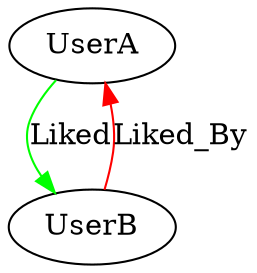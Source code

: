 digraph colla_schema {
    UserA -> UserB[label = "Liked", color = green];
	UserB -> UserA[label = "Liked_By", color = red];
}
